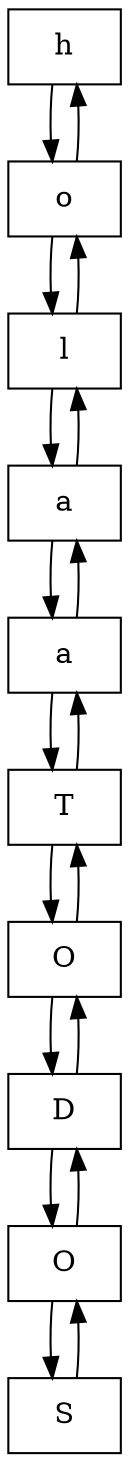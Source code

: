 digraph caracteres{ 
node[shape=record]; 
node0[label=h];
node0->node1;
node1->node0;
node1[label=o];
node1->node2;
node2->node1;
node2[label=l];
node2->node3;
node3->node2;
node3[label=a];
node3->node4;
node4->node3;
node4[label=a];
node4->node5;
node5->node4;
node5[label=T];
node5->node6;
node6->node5;
node6[label=O];
node6->node7;
node7->node6;
node7[label=D];
node7->node8;
node8->node7;
node8[label=O];
node8->node9;
node9->node8;
node9[label=S];
}